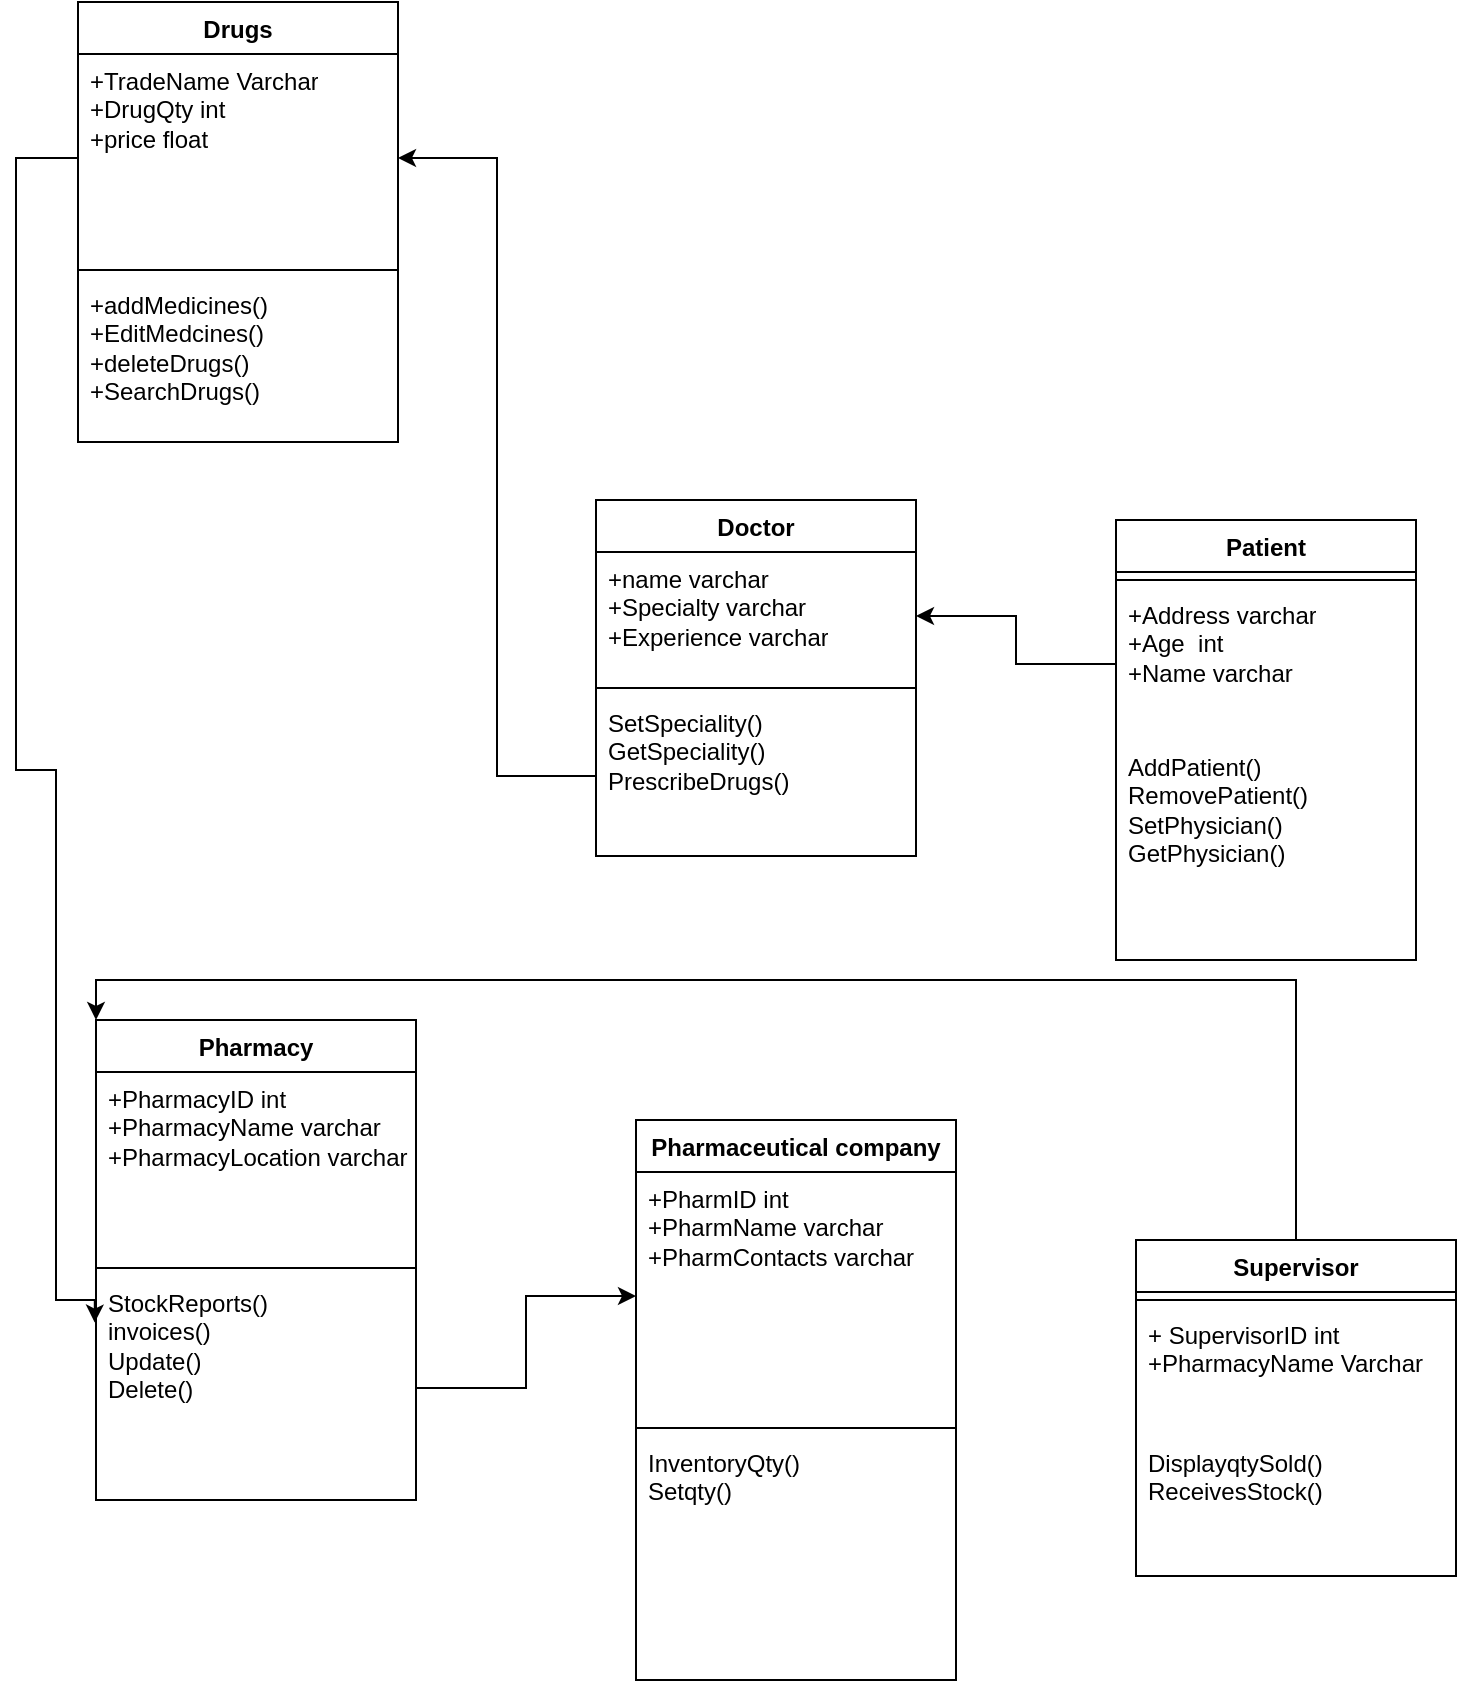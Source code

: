 <mxfile version="21.3.2" type="github">
  <diagram id="C5RBs43oDa-KdzZeNtuy" name="Page-1">
    <mxGraphModel dx="406" dy="521" grid="1" gridSize="10" guides="1" tooltips="1" connect="1" arrows="1" fold="1" page="1" pageScale="1" pageWidth="827" pageHeight="1169" math="0" shadow="0">
      <root>
        <mxCell id="WIyWlLk6GJQsqaUBKTNV-0" />
        <mxCell id="WIyWlLk6GJQsqaUBKTNV-1" parent="WIyWlLk6GJQsqaUBKTNV-0" />
        <mxCell id="VF6HqYeToiZq7KJhebp6-8" value="Patient" style="swimlane;fontStyle=1;align=center;verticalAlign=top;childLayout=stackLayout;horizontal=1;startSize=26;horizontalStack=0;resizeParent=1;resizeParentMax=0;resizeLast=0;collapsible=1;marginBottom=0;whiteSpace=wrap;html=1;" vertex="1" parent="WIyWlLk6GJQsqaUBKTNV-1">
          <mxGeometry x="680" y="280" width="150" height="220" as="geometry" />
        </mxCell>
        <mxCell id="VF6HqYeToiZq7KJhebp6-10" value="" style="line;strokeWidth=1;fillColor=none;align=left;verticalAlign=middle;spacingTop=-1;spacingLeft=3;spacingRight=3;rotatable=0;labelPosition=right;points=[];portConstraint=eastwest;strokeColor=inherit;" vertex="1" parent="VF6HqYeToiZq7KJhebp6-8">
          <mxGeometry y="26" width="150" height="8" as="geometry" />
        </mxCell>
        <mxCell id="VF6HqYeToiZq7KJhebp6-9" value="+Address varchar&lt;br&gt;+Age&amp;nbsp; int&lt;br&gt;+Name varchar" style="text;strokeColor=none;fillColor=none;align=left;verticalAlign=top;spacingLeft=4;spacingRight=4;overflow=hidden;rotatable=0;points=[[0,0.5],[1,0.5]];portConstraint=eastwest;whiteSpace=wrap;html=1;" vertex="1" parent="VF6HqYeToiZq7KJhebp6-8">
          <mxGeometry y="34" width="150" height="76" as="geometry" />
        </mxCell>
        <mxCell id="VF6HqYeToiZq7KJhebp6-11" value="AddPatient()&lt;br&gt;RemovePatient()&lt;br&gt;SetPhysician()&lt;br&gt;GetPhysician()" style="text;strokeColor=none;fillColor=none;align=left;verticalAlign=top;spacingLeft=4;spacingRight=4;overflow=hidden;rotatable=0;points=[[0,0.5],[1,0.5]];portConstraint=eastwest;whiteSpace=wrap;html=1;" vertex="1" parent="VF6HqYeToiZq7KJhebp6-8">
          <mxGeometry y="110" width="150" height="110" as="geometry" />
        </mxCell>
        <mxCell id="VF6HqYeToiZq7KJhebp6-12" value="Doctor" style="swimlane;fontStyle=1;align=center;verticalAlign=top;childLayout=stackLayout;horizontal=1;startSize=26;horizontalStack=0;resizeParent=1;resizeParentMax=0;resizeLast=0;collapsible=1;marginBottom=0;whiteSpace=wrap;html=1;" vertex="1" parent="WIyWlLk6GJQsqaUBKTNV-1">
          <mxGeometry x="420" y="270" width="160" height="178" as="geometry" />
        </mxCell>
        <mxCell id="VF6HqYeToiZq7KJhebp6-13" value="+name varchar&amp;nbsp;&lt;br&gt;+Specialty varchar&lt;br&gt;+Experience varchar" style="text;strokeColor=none;fillColor=none;align=left;verticalAlign=top;spacingLeft=4;spacingRight=4;overflow=hidden;rotatable=0;points=[[0,0.5],[1,0.5]];portConstraint=eastwest;whiteSpace=wrap;html=1;" vertex="1" parent="VF6HqYeToiZq7KJhebp6-12">
          <mxGeometry y="26" width="160" height="64" as="geometry" />
        </mxCell>
        <mxCell id="VF6HqYeToiZq7KJhebp6-14" value="" style="line;strokeWidth=1;fillColor=none;align=left;verticalAlign=middle;spacingTop=-1;spacingLeft=3;spacingRight=3;rotatable=0;labelPosition=right;points=[];portConstraint=eastwest;strokeColor=inherit;" vertex="1" parent="VF6HqYeToiZq7KJhebp6-12">
          <mxGeometry y="90" width="160" height="8" as="geometry" />
        </mxCell>
        <mxCell id="VF6HqYeToiZq7KJhebp6-15" value="SetSpeciality()&lt;br&gt;GetSpeciality()&lt;br&gt;PrescribeDrugs()" style="text;strokeColor=none;fillColor=none;align=left;verticalAlign=top;spacingLeft=4;spacingRight=4;overflow=hidden;rotatable=0;points=[[0,0.5],[1,0.5]];portConstraint=eastwest;whiteSpace=wrap;html=1;" vertex="1" parent="VF6HqYeToiZq7KJhebp6-12">
          <mxGeometry y="98" width="160" height="80" as="geometry" />
        </mxCell>
        <mxCell id="VF6HqYeToiZq7KJhebp6-16" value="Pharmacy" style="swimlane;fontStyle=1;align=center;verticalAlign=top;childLayout=stackLayout;horizontal=1;startSize=26;horizontalStack=0;resizeParent=1;resizeParentMax=0;resizeLast=0;collapsible=1;marginBottom=0;whiteSpace=wrap;html=1;" vertex="1" parent="WIyWlLk6GJQsqaUBKTNV-1">
          <mxGeometry x="170" y="530" width="160" height="240" as="geometry" />
        </mxCell>
        <mxCell id="VF6HqYeToiZq7KJhebp6-17" value="+PharmacyID int&lt;br&gt;+PharmacyName varchar&lt;br&gt;+PharmacyLocation varchar" style="text;strokeColor=none;fillColor=none;align=left;verticalAlign=top;spacingLeft=4;spacingRight=4;overflow=hidden;rotatable=0;points=[[0,0.5],[1,0.5]];portConstraint=eastwest;whiteSpace=wrap;html=1;" vertex="1" parent="VF6HqYeToiZq7KJhebp6-16">
          <mxGeometry y="26" width="160" height="94" as="geometry" />
        </mxCell>
        <mxCell id="VF6HqYeToiZq7KJhebp6-18" value="" style="line;strokeWidth=1;fillColor=none;align=left;verticalAlign=middle;spacingTop=-1;spacingLeft=3;spacingRight=3;rotatable=0;labelPosition=right;points=[];portConstraint=eastwest;strokeColor=inherit;" vertex="1" parent="VF6HqYeToiZq7KJhebp6-16">
          <mxGeometry y="120" width="160" height="8" as="geometry" />
        </mxCell>
        <mxCell id="VF6HqYeToiZq7KJhebp6-19" value="StockReports()&lt;br&gt;invoices()&lt;br&gt;Update()&lt;br&gt;Delete()" style="text;strokeColor=none;fillColor=none;align=left;verticalAlign=top;spacingLeft=4;spacingRight=4;overflow=hidden;rotatable=0;points=[[0,0.5],[1,0.5]];portConstraint=eastwest;whiteSpace=wrap;html=1;" vertex="1" parent="VF6HqYeToiZq7KJhebp6-16">
          <mxGeometry y="128" width="160" height="112" as="geometry" />
        </mxCell>
        <mxCell id="VF6HqYeToiZq7KJhebp6-29" value="Pharmaceutical company" style="swimlane;fontStyle=1;align=center;verticalAlign=top;childLayout=stackLayout;horizontal=1;startSize=26;horizontalStack=0;resizeParent=1;resizeParentMax=0;resizeLast=0;collapsible=1;marginBottom=0;whiteSpace=wrap;html=1;" vertex="1" parent="WIyWlLk6GJQsqaUBKTNV-1">
          <mxGeometry x="440" y="580" width="160" height="280" as="geometry" />
        </mxCell>
        <mxCell id="VF6HqYeToiZq7KJhebp6-30" value="+PharmID int&amp;nbsp;&lt;br&gt;+PharmName varchar&lt;br&gt;+PharmContacts varchar&lt;br&gt;" style="text;strokeColor=none;fillColor=none;align=left;verticalAlign=top;spacingLeft=4;spacingRight=4;overflow=hidden;rotatable=0;points=[[0,0.5],[1,0.5]];portConstraint=eastwest;whiteSpace=wrap;html=1;" vertex="1" parent="VF6HqYeToiZq7KJhebp6-29">
          <mxGeometry y="26" width="160" height="124" as="geometry" />
        </mxCell>
        <mxCell id="VF6HqYeToiZq7KJhebp6-31" value="" style="line;strokeWidth=1;fillColor=none;align=left;verticalAlign=middle;spacingTop=-1;spacingLeft=3;spacingRight=3;rotatable=0;labelPosition=right;points=[];portConstraint=eastwest;strokeColor=inherit;" vertex="1" parent="VF6HqYeToiZq7KJhebp6-29">
          <mxGeometry y="150" width="160" height="8" as="geometry" />
        </mxCell>
        <mxCell id="VF6HqYeToiZq7KJhebp6-32" value="InventoryQty()&lt;br&gt;Setqty()&lt;br&gt;" style="text;strokeColor=none;fillColor=none;align=left;verticalAlign=top;spacingLeft=4;spacingRight=4;overflow=hidden;rotatable=0;points=[[0,0.5],[1,0.5]];portConstraint=eastwest;whiteSpace=wrap;html=1;" vertex="1" parent="VF6HqYeToiZq7KJhebp6-29">
          <mxGeometry y="158" width="160" height="122" as="geometry" />
        </mxCell>
        <mxCell id="VF6HqYeToiZq7KJhebp6-38" value="Drugs" style="swimlane;fontStyle=1;align=center;verticalAlign=top;childLayout=stackLayout;horizontal=1;startSize=26;horizontalStack=0;resizeParent=1;resizeParentMax=0;resizeLast=0;collapsible=1;marginBottom=0;whiteSpace=wrap;html=1;" vertex="1" parent="WIyWlLk6GJQsqaUBKTNV-1">
          <mxGeometry x="161" y="21" width="160" height="220" as="geometry" />
        </mxCell>
        <mxCell id="VF6HqYeToiZq7KJhebp6-39" value="+TradeName Varchar&lt;br style=&quot;border-color: var(--border-color);&quot;&gt;+DrugQty int&lt;br style=&quot;border-color: var(--border-color);&quot;&gt;+price float&lt;br style=&quot;border-color: var(--border-color);&quot;&gt;&lt;br style=&quot;border-color: var(--border-color);&quot;&gt;&lt;br style=&quot;border-color: var(--border-color);&quot;&gt;&lt;br style=&quot;border-color: var(--border-color);&quot;&gt;&lt;br style=&quot;border-color: var(--border-color);&quot;&gt;&lt;br style=&quot;border-color: var(--border-color);&quot;&gt;&lt;br style=&quot;border-color: var(--border-color);&quot;&gt;" style="text;strokeColor=none;fillColor=none;align=left;verticalAlign=top;spacingLeft=4;spacingRight=4;overflow=hidden;rotatable=0;points=[[0,0.5],[1,0.5]];portConstraint=eastwest;whiteSpace=wrap;html=1;" vertex="1" parent="VF6HqYeToiZq7KJhebp6-38">
          <mxGeometry y="26" width="160" height="104" as="geometry" />
        </mxCell>
        <mxCell id="VF6HqYeToiZq7KJhebp6-40" value="" style="line;strokeWidth=1;fillColor=none;align=left;verticalAlign=middle;spacingTop=-1;spacingLeft=3;spacingRight=3;rotatable=0;labelPosition=right;points=[];portConstraint=eastwest;strokeColor=inherit;" vertex="1" parent="VF6HqYeToiZq7KJhebp6-38">
          <mxGeometry y="130" width="160" height="8" as="geometry" />
        </mxCell>
        <mxCell id="VF6HqYeToiZq7KJhebp6-41" value="+addMedicines()&lt;br&gt;+EditMedcines()&lt;br&gt;+deleteDrugs()&lt;br&gt;+SearchDrugs()" style="text;strokeColor=none;fillColor=none;align=left;verticalAlign=top;spacingLeft=4;spacingRight=4;overflow=hidden;rotatable=0;points=[[0,0.5],[1,0.5]];portConstraint=eastwest;whiteSpace=wrap;html=1;" vertex="1" parent="VF6HqYeToiZq7KJhebp6-38">
          <mxGeometry y="138" width="160" height="82" as="geometry" />
        </mxCell>
        <mxCell id="VF6HqYeToiZq7KJhebp6-43" style="edgeStyle=orthogonalEdgeStyle;rounded=0;orthogonalLoop=1;jettySize=auto;html=1;" edge="1" parent="WIyWlLk6GJQsqaUBKTNV-1" source="VF6HqYeToiZq7KJhebp6-9" target="VF6HqYeToiZq7KJhebp6-13">
          <mxGeometry relative="1" as="geometry" />
        </mxCell>
        <mxCell id="VF6HqYeToiZq7KJhebp6-45" style="edgeStyle=orthogonalEdgeStyle;rounded=0;orthogonalLoop=1;jettySize=auto;html=1;" edge="1" parent="WIyWlLk6GJQsqaUBKTNV-1" source="VF6HqYeToiZq7KJhebp6-15" target="VF6HqYeToiZq7KJhebp6-39">
          <mxGeometry relative="1" as="geometry">
            <mxPoint x="380" y="420" as="targetPoint" />
          </mxGeometry>
        </mxCell>
        <mxCell id="VF6HqYeToiZq7KJhebp6-46" style="edgeStyle=orthogonalEdgeStyle;rounded=0;orthogonalLoop=1;jettySize=auto;html=1;entryX=-0.004;entryY=0.208;entryDx=0;entryDy=0;entryPerimeter=0;" edge="1" parent="WIyWlLk6GJQsqaUBKTNV-1" source="VF6HqYeToiZq7KJhebp6-39" target="VF6HqYeToiZq7KJhebp6-19">
          <mxGeometry relative="1" as="geometry">
            <mxPoint x="150" y="660" as="targetPoint" />
            <Array as="points">
              <mxPoint x="130" y="99" />
              <mxPoint x="130" y="405" />
              <mxPoint x="150" y="405" />
              <mxPoint x="150" y="670" />
              <mxPoint x="169" y="670" />
            </Array>
          </mxGeometry>
        </mxCell>
        <mxCell id="VF6HqYeToiZq7KJhebp6-47" style="edgeStyle=orthogonalEdgeStyle;rounded=0;orthogonalLoop=1;jettySize=auto;html=1;" edge="1" parent="WIyWlLk6GJQsqaUBKTNV-1" source="VF6HqYeToiZq7KJhebp6-19" target="VF6HqYeToiZq7KJhebp6-30">
          <mxGeometry relative="1" as="geometry" />
        </mxCell>
        <mxCell id="VF6HqYeToiZq7KJhebp6-54" style="edgeStyle=orthogonalEdgeStyle;rounded=0;orthogonalLoop=1;jettySize=auto;html=1;exitX=0.5;exitY=0;exitDx=0;exitDy=0;entryX=0;entryY=0;entryDx=0;entryDy=0;" edge="1" parent="WIyWlLk6GJQsqaUBKTNV-1" source="VF6HqYeToiZq7KJhebp6-48" target="VF6HqYeToiZq7KJhebp6-16">
          <mxGeometry relative="1" as="geometry" />
        </mxCell>
        <mxCell id="VF6HqYeToiZq7KJhebp6-48" value="Supervisor" style="swimlane;fontStyle=1;align=center;verticalAlign=top;childLayout=stackLayout;horizontal=1;startSize=26;horizontalStack=0;resizeParent=1;resizeParentMax=0;resizeLast=0;collapsible=1;marginBottom=0;whiteSpace=wrap;html=1;" vertex="1" parent="WIyWlLk6GJQsqaUBKTNV-1">
          <mxGeometry x="690" y="640" width="160" height="168" as="geometry" />
        </mxCell>
        <mxCell id="VF6HqYeToiZq7KJhebp6-50" value="" style="line;strokeWidth=1;fillColor=none;align=left;verticalAlign=middle;spacingTop=-1;spacingLeft=3;spacingRight=3;rotatable=0;labelPosition=right;points=[];portConstraint=eastwest;strokeColor=inherit;" vertex="1" parent="VF6HqYeToiZq7KJhebp6-48">
          <mxGeometry y="26" width="160" height="8" as="geometry" />
        </mxCell>
        <mxCell id="VF6HqYeToiZq7KJhebp6-49" value="+ SupervisorID int&amp;nbsp;&lt;br&gt;+PharmacyName Varchar" style="text;strokeColor=none;fillColor=none;align=left;verticalAlign=top;spacingLeft=4;spacingRight=4;overflow=hidden;rotatable=0;points=[[0,0.5],[1,0.5]];portConstraint=eastwest;whiteSpace=wrap;html=1;" vertex="1" parent="VF6HqYeToiZq7KJhebp6-48">
          <mxGeometry y="34" width="160" height="64" as="geometry" />
        </mxCell>
        <mxCell id="VF6HqYeToiZq7KJhebp6-51" value="DisplayqtySold()&lt;br&gt;ReceivesStock()" style="text;strokeColor=none;fillColor=none;align=left;verticalAlign=top;spacingLeft=4;spacingRight=4;overflow=hidden;rotatable=0;points=[[0,0.5],[1,0.5]];portConstraint=eastwest;whiteSpace=wrap;html=1;" vertex="1" parent="VF6HqYeToiZq7KJhebp6-48">
          <mxGeometry y="98" width="160" height="70" as="geometry" />
        </mxCell>
      </root>
    </mxGraphModel>
  </diagram>
</mxfile>
